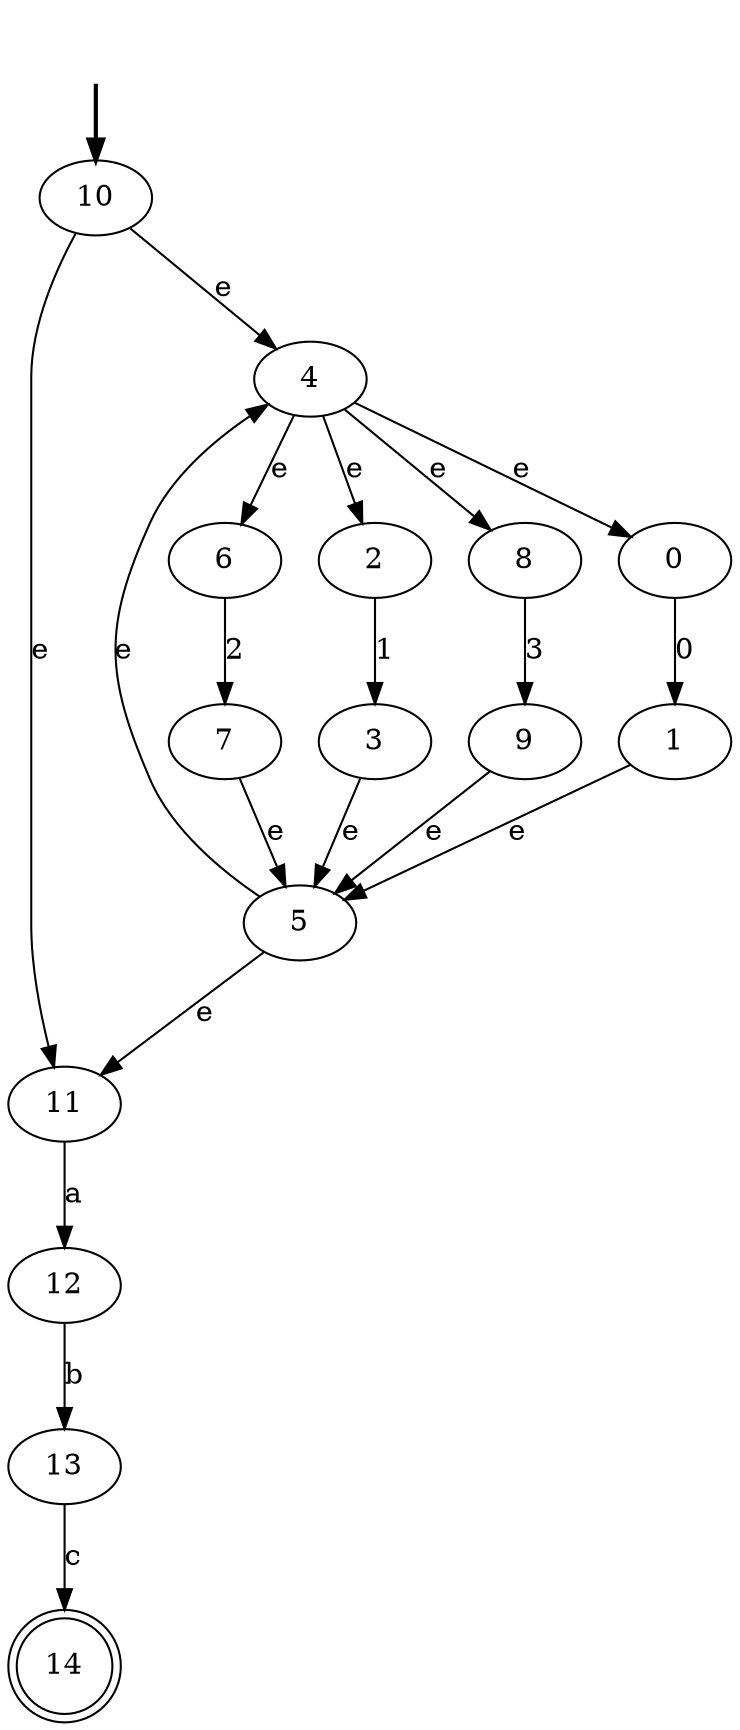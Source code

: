 digraph {
	fake0 [style=invisible]
	14 [shape=doublecircle]
	6
	9
	2
	8
	12
	5
	7
	11
	1
	4
	13
	3
	0
	10 [root=true]
	fake0 -> 10 [style=bold]
	0 -> 1 [label=0]
	2 -> 3 [label=1]
	4 -> 2 [label=e]
	4 -> 6 [label=e]
	4 -> 8 [label=e]
	4 -> 0 [label=e]
	1 -> 5 [label=e]
	3 -> 5 [label=e]
	6 -> 7 [label=2]
	7 -> 5 [label=e]
	8 -> 9 [label=3]
	9 -> 5 [label=e]
	10 -> 11 [label=e]
	10 -> 4 [label=e]
	5 -> 11 [label=e]
	5 -> 4 [label=e]
	11 -> 12 [label=a]
	12 -> 13 [label=b]
	13 -> 14 [label=c]
}
